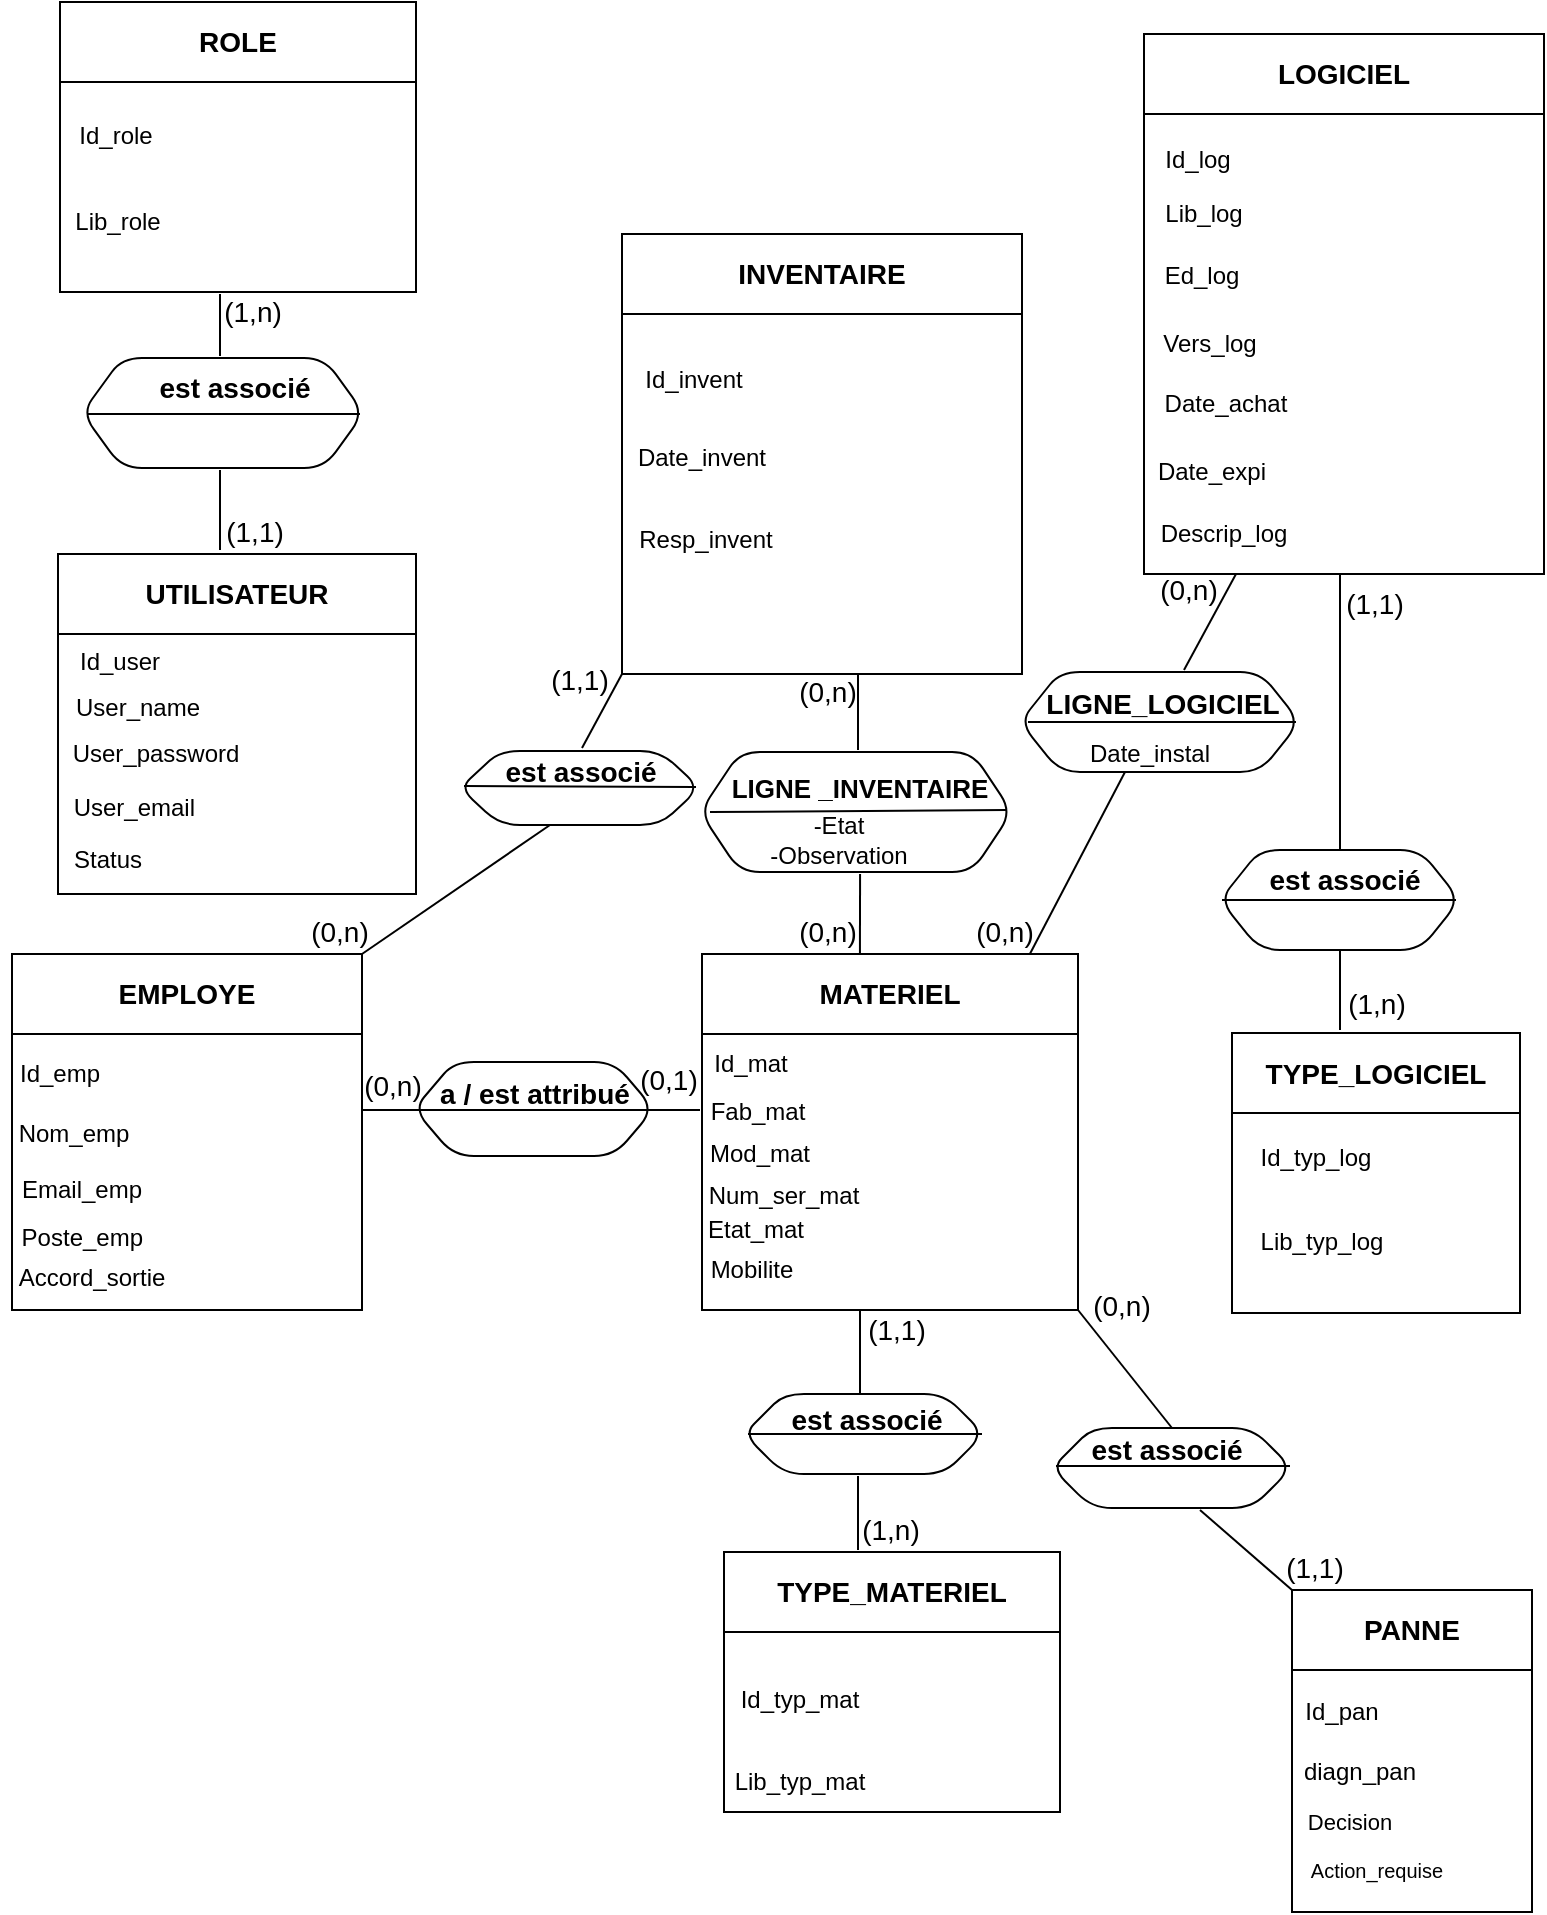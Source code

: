 <mxfile version="22.1.2" type="device">
  <diagram id="C5RBs43oDa-KdzZeNtuy" name="Page-1">
    <mxGraphModel dx="864" dy="516" grid="1" gridSize="10" guides="1" tooltips="1" connect="1" arrows="1" fold="1" page="1" pageScale="1" pageWidth="827" pageHeight="1169" math="0" shadow="0">
      <root>
        <mxCell id="WIyWlLk6GJQsqaUBKTNV-0" />
        <mxCell id="WIyWlLk6GJQsqaUBKTNV-1" parent="WIyWlLk6GJQsqaUBKTNV-0" />
        <mxCell id="1Ly1deCz8rfQYZ6Nsq82-0" value="&lt;font style=&quot;font-size: 14px;&quot;&gt;UTILISATEUR&lt;/font&gt;" style="swimlane;whiteSpace=wrap;html=1;startSize=40;" parent="WIyWlLk6GJQsqaUBKTNV-1" vertex="1">
          <mxGeometry x="39" y="402" width="179" height="170" as="geometry" />
        </mxCell>
        <mxCell id="1Ly1deCz8rfQYZ6Nsq82-1" value="&lt;font style=&quot;font-size: 12px;&quot;&gt;User_name&lt;/font&gt;" style="text;html=1;strokeColor=none;fillColor=none;align=center;verticalAlign=middle;whiteSpace=wrap;rounded=0;" parent="1Ly1deCz8rfQYZ6Nsq82-0" vertex="1">
          <mxGeometry x="5" y="62" width="70" height="30" as="geometry" />
        </mxCell>
        <mxCell id="1Ly1deCz8rfQYZ6Nsq82-3" value="&lt;font style=&quot;font-size: 12px;&quot;&gt;&amp;nbsp;&lt;font style=&quot;font-size: 12px;&quot;&gt;User_email&lt;/font&gt;&lt;/font&gt;" style="text;html=1;strokeColor=none;fillColor=none;align=center;verticalAlign=middle;whiteSpace=wrap;rounded=0;" parent="1Ly1deCz8rfQYZ6Nsq82-0" vertex="1">
          <mxGeometry x="3" y="116" width="67" height="22" as="geometry" />
        </mxCell>
        <mxCell id="1Ly1deCz8rfQYZ6Nsq82-2" value="&lt;font style=&quot;font-size: 12px;&quot;&gt;User_password&lt;/font&gt;" style="text;html=1;strokeColor=none;fillColor=none;align=center;verticalAlign=middle;whiteSpace=wrap;rounded=0;" parent="1Ly1deCz8rfQYZ6Nsq82-0" vertex="1">
          <mxGeometry x="2" y="86" width="94" height="28" as="geometry" />
        </mxCell>
        <mxCell id="1Ly1deCz8rfQYZ6Nsq82-12" value="&lt;font style=&quot;font-size: 12px;&quot;&gt;Id_user&lt;/font&gt;" style="text;html=1;strokeColor=none;fillColor=none;align=center;verticalAlign=middle;whiteSpace=wrap;rounded=0;" parent="1Ly1deCz8rfQYZ6Nsq82-0" vertex="1">
          <mxGeometry x="7" y="44" width="48" height="20" as="geometry" />
        </mxCell>
        <mxCell id="1Ly1deCz8rfQYZ6Nsq82-100" value="&lt;font style=&quot;font-size: 12px;&quot;&gt;Status&lt;/font&gt;" style="text;html=1;strokeColor=none;fillColor=none;align=center;verticalAlign=middle;whiteSpace=wrap;rounded=0;" parent="1Ly1deCz8rfQYZ6Nsq82-0" vertex="1">
          <mxGeometry x="-5" y="138" width="60" height="30" as="geometry" />
        </mxCell>
        <mxCell id="1Ly1deCz8rfQYZ6Nsq82-4" value="&lt;font style=&quot;font-size: 14px;&quot;&gt;EMPLOYE&lt;/font&gt;" style="swimlane;whiteSpace=wrap;html=1;startSize=40;" parent="WIyWlLk6GJQsqaUBKTNV-1" vertex="1">
          <mxGeometry x="16" y="602" width="175" height="178" as="geometry" />
        </mxCell>
        <mxCell id="1Ly1deCz8rfQYZ6Nsq82-5" value="&lt;font style=&quot;font-size: 12px;&quot;&gt;Id_emp&lt;/font&gt;" style="text;html=1;strokeColor=none;fillColor=none;align=center;verticalAlign=middle;whiteSpace=wrap;rounded=0;" parent="1Ly1deCz8rfQYZ6Nsq82-4" vertex="1">
          <mxGeometry x="-3" y="51" width="54" height="18" as="geometry" />
        </mxCell>
        <mxCell id="1Ly1deCz8rfQYZ6Nsq82-6" value="&lt;font style=&quot;font-size: 12px;&quot;&gt;&lt;font style=&quot;font-size: 12px;&quot;&gt;E&lt;/font&gt;&lt;font style=&quot;font-size: 12px;&quot;&gt;mail_emp&lt;/font&gt;&lt;/font&gt;" style="text;html=1;strokeColor=none;fillColor=none;align=center;verticalAlign=middle;whiteSpace=wrap;rounded=0;" parent="1Ly1deCz8rfQYZ6Nsq82-4" vertex="1">
          <mxGeometry x="1" y="109" width="68" height="18" as="geometry" />
        </mxCell>
        <mxCell id="1Ly1deCz8rfQYZ6Nsq82-7" value="&lt;font style=&quot;font-size: 12px;&quot;&gt;Nom_emp&lt;/font&gt;" style="text;html=1;strokeColor=none;fillColor=none;align=center;verticalAlign=middle;whiteSpace=wrap;rounded=0;" parent="1Ly1deCz8rfQYZ6Nsq82-4" vertex="1">
          <mxGeometry x="-6" y="80" width="74" height="19" as="geometry" />
        </mxCell>
        <mxCell id="1Ly1deCz8rfQYZ6Nsq82-13" value="&lt;font style=&quot;font-size: 12px;&quot;&gt;&amp;nbsp;Poste&lt;font style=&quot;font-size: 12px;&quot;&gt;_emp&lt;/font&gt;&lt;/font&gt;" style="text;html=1;strokeColor=none;fillColor=none;align=center;verticalAlign=middle;whiteSpace=wrap;rounded=0;" parent="1Ly1deCz8rfQYZ6Nsq82-4" vertex="1">
          <mxGeometry y="127" width="67" height="29" as="geometry" />
        </mxCell>
        <mxCell id="1Ly1deCz8rfQYZ6Nsq82-8" value="&lt;font style=&quot;font-size: 14px;&quot;&gt;ROLE&lt;/font&gt;" style="swimlane;whiteSpace=wrap;html=1;startSize=40;" parent="WIyWlLk6GJQsqaUBKTNV-1" vertex="1">
          <mxGeometry x="40" y="126" width="178" height="145" as="geometry" />
        </mxCell>
        <mxCell id="1Ly1deCz8rfQYZ6Nsq82-9" value="&lt;font style=&quot;font-size: 12px;&quot;&gt;Id_role&lt;/font&gt;" style="text;html=1;strokeColor=none;fillColor=none;align=center;verticalAlign=middle;whiteSpace=wrap;rounded=0;" parent="1Ly1deCz8rfQYZ6Nsq82-8" vertex="1">
          <mxGeometry x="6" y="58" width="44" height="18" as="geometry" />
        </mxCell>
        <mxCell id="1Ly1deCz8rfQYZ6Nsq82-11" value="&lt;font style=&quot;font-size: 12px;&quot;&gt;Lib_role&lt;/font&gt;" style="text;html=1;strokeColor=none;fillColor=none;align=center;verticalAlign=middle;whiteSpace=wrap;rounded=0;" parent="1Ly1deCz8rfQYZ6Nsq82-8" vertex="1">
          <mxGeometry x="2" y="95" width="54" height="29" as="geometry" />
        </mxCell>
        <mxCell id="1Ly1deCz8rfQYZ6Nsq82-14" value="&lt;font style=&quot;font-size: 14px;&quot;&gt;MATERIEL&lt;/font&gt;" style="swimlane;whiteSpace=wrap;html=1;startSize=40;" parent="WIyWlLk6GJQsqaUBKTNV-1" vertex="1">
          <mxGeometry x="361" y="602" width="188" height="178" as="geometry" />
        </mxCell>
        <mxCell id="1Ly1deCz8rfQYZ6Nsq82-15" value="&lt;font style=&quot;font-size: 12px;&quot;&gt;Id_mat&lt;/font&gt;" style="text;html=1;strokeColor=none;fillColor=none;align=center;verticalAlign=middle;whiteSpace=wrap;rounded=0;" parent="1Ly1deCz8rfQYZ6Nsq82-14" vertex="1">
          <mxGeometry x="3" y="46" width="43" height="18" as="geometry" />
        </mxCell>
        <mxCell id="1Ly1deCz8rfQYZ6Nsq82-16" value="Mod_mat" style="text;html=1;strokeColor=none;fillColor=none;align=center;verticalAlign=middle;whiteSpace=wrap;rounded=0;" parent="1Ly1deCz8rfQYZ6Nsq82-14" vertex="1">
          <mxGeometry x="-5" y="85" width="68" height="30" as="geometry" />
        </mxCell>
        <mxCell id="1Ly1deCz8rfQYZ6Nsq82-17" value="&lt;font style=&quot;font-size: 12px;&quot;&gt;Fab_mat&lt;/font&gt;" style="text;html=1;strokeColor=none;fillColor=none;align=center;verticalAlign=middle;whiteSpace=wrap;rounded=0;" parent="1Ly1deCz8rfQYZ6Nsq82-14" vertex="1">
          <mxGeometry x="0.5" y="69" width="54" height="19" as="geometry" />
        </mxCell>
        <mxCell id="1Ly1deCz8rfQYZ6Nsq82-18" value="Num_ser_mat" style="text;html=1;strokeColor=none;fillColor=none;align=center;verticalAlign=middle;whiteSpace=wrap;rounded=0;" parent="1Ly1deCz8rfQYZ6Nsq82-14" vertex="1">
          <mxGeometry x="1" y="106" width="80" height="30" as="geometry" />
        </mxCell>
        <mxCell id="1Ly1deCz8rfQYZ6Nsq82-19" value="Etat_mat" style="text;html=1;strokeColor=none;fillColor=none;align=center;verticalAlign=middle;whiteSpace=wrap;rounded=0;" parent="1Ly1deCz8rfQYZ6Nsq82-14" vertex="1">
          <mxGeometry x="-6" y="126" width="66" height="23" as="geometry" />
        </mxCell>
        <mxCell id="1Ly1deCz8rfQYZ6Nsq82-20" value="&lt;font style=&quot;font-size: 14px;&quot;&gt;LOGICIEL&lt;/font&gt;" style="swimlane;whiteSpace=wrap;html=1;startSize=40;" parent="WIyWlLk6GJQsqaUBKTNV-1" vertex="1">
          <mxGeometry x="582" y="142" width="200" height="270" as="geometry" />
        </mxCell>
        <mxCell id="1Ly1deCz8rfQYZ6Nsq82-21" value="&lt;font style=&quot;font-size: 12px;&quot;&gt;Id_log&lt;/font&gt;" style="text;html=1;strokeColor=none;fillColor=none;align=center;verticalAlign=middle;whiteSpace=wrap;rounded=0;" parent="1Ly1deCz8rfQYZ6Nsq82-20" vertex="1">
          <mxGeometry y="49" width="54" height="28" as="geometry" />
        </mxCell>
        <mxCell id="1Ly1deCz8rfQYZ6Nsq82-22" value="Ed_log" style="text;html=1;strokeColor=none;fillColor=none;align=center;verticalAlign=middle;whiteSpace=wrap;rounded=0;" parent="1Ly1deCz8rfQYZ6Nsq82-20" vertex="1">
          <mxGeometry y="112" width="58" height="18" as="geometry" />
        </mxCell>
        <mxCell id="1Ly1deCz8rfQYZ6Nsq82-23" value="&lt;font style=&quot;font-size: 12px;&quot;&gt;Lib_log&lt;/font&gt;" style="text;html=1;strokeColor=none;fillColor=none;align=center;verticalAlign=middle;whiteSpace=wrap;rounded=0;" parent="1Ly1deCz8rfQYZ6Nsq82-20" vertex="1">
          <mxGeometry x="3" y="75" width="54" height="29" as="geometry" />
        </mxCell>
        <mxCell id="1Ly1deCz8rfQYZ6Nsq82-24" value="Vers_log" style="text;html=1;strokeColor=none;fillColor=none;align=center;verticalAlign=middle;whiteSpace=wrap;rounded=0;" parent="1Ly1deCz8rfQYZ6Nsq82-20" vertex="1">
          <mxGeometry x="6" y="145" width="54" height="20" as="geometry" />
        </mxCell>
        <mxCell id="1Ly1deCz8rfQYZ6Nsq82-25" value="Date_achat" style="text;html=1;strokeColor=none;fillColor=none;align=center;verticalAlign=middle;whiteSpace=wrap;rounded=0;" parent="1Ly1deCz8rfQYZ6Nsq82-20" vertex="1">
          <mxGeometry x="9" y="175" width="64" height="20" as="geometry" />
        </mxCell>
        <mxCell id="1Ly1deCz8rfQYZ6Nsq82-26" value="Date_expi" style="text;html=1;strokeColor=none;fillColor=none;align=center;verticalAlign=middle;whiteSpace=wrap;rounded=0;" parent="1Ly1deCz8rfQYZ6Nsq82-20" vertex="1">
          <mxGeometry x="-3" y="204" width="74" height="30" as="geometry" />
        </mxCell>
        <mxCell id="1Ly1deCz8rfQYZ6Nsq82-27" value="Descrip_log" style="text;html=1;strokeColor=none;fillColor=none;align=center;verticalAlign=middle;whiteSpace=wrap;rounded=0;" parent="1Ly1deCz8rfQYZ6Nsq82-20" vertex="1">
          <mxGeometry x="3" y="236" width="74" height="27" as="geometry" />
        </mxCell>
        <mxCell id="VBOhg1a-V0L4xME4_ItK-8" value="" style="endArrow=none;html=1;rounded=0;" edge="1" parent="1Ly1deCz8rfQYZ6Nsq82-20">
          <mxGeometry width="50" height="50" relative="1" as="geometry">
            <mxPoint x="20" y="318" as="sourcePoint" />
            <mxPoint x="46" y="270" as="targetPoint" />
          </mxGeometry>
        </mxCell>
        <mxCell id="1Ly1deCz8rfQYZ6Nsq82-28" value="&lt;font style=&quot;font-size: 14px;&quot;&gt;TYPE_MATERIEL&lt;/font&gt;" style="swimlane;whiteSpace=wrap;html=1;startSize=40;" parent="WIyWlLk6GJQsqaUBKTNV-1" vertex="1">
          <mxGeometry x="372" y="901" width="168" height="130" as="geometry" />
        </mxCell>
        <mxCell id="1Ly1deCz8rfQYZ6Nsq82-29" value="&lt;font style=&quot;font-size: 12px;&quot;&gt;Id_typ_mat&lt;/font&gt;" style="text;html=1;strokeColor=none;fillColor=none;align=center;verticalAlign=middle;whiteSpace=wrap;rounded=0;" parent="1Ly1deCz8rfQYZ6Nsq82-28" vertex="1">
          <mxGeometry x="6" y="60" width="64" height="28" as="geometry" />
        </mxCell>
        <mxCell id="1Ly1deCz8rfQYZ6Nsq82-30" value="&lt;font style=&quot;font-size: 12px;&quot;&gt;Lib_typ_mat&lt;/font&gt;" style="text;html=1;strokeColor=none;fillColor=none;align=center;verticalAlign=middle;whiteSpace=wrap;rounded=0;" parent="1Ly1deCz8rfQYZ6Nsq82-28" vertex="1">
          <mxGeometry x="6" y="100" width="64" height="29" as="geometry" />
        </mxCell>
        <mxCell id="1Ly1deCz8rfQYZ6Nsq82-31" value="&lt;font style=&quot;font-size: 14px;&quot;&gt;TYPE_LOGICIEL&lt;/font&gt;" style="swimlane;whiteSpace=wrap;html=1;startSize=40;" parent="WIyWlLk6GJQsqaUBKTNV-1" vertex="1">
          <mxGeometry x="626" y="641.5" width="144" height="140" as="geometry" />
        </mxCell>
        <mxCell id="1Ly1deCz8rfQYZ6Nsq82-32" value="&lt;font style=&quot;font-size: 12px;&quot;&gt;Id_typ_log&lt;/font&gt;" style="text;html=1;strokeColor=none;fillColor=none;align=center;verticalAlign=middle;whiteSpace=wrap;rounded=0;" parent="1Ly1deCz8rfQYZ6Nsq82-31" vertex="1">
          <mxGeometry x="2" y="47" width="80" height="30" as="geometry" />
        </mxCell>
        <mxCell id="1Ly1deCz8rfQYZ6Nsq82-33" value="&lt;font style=&quot;font-size: 12px;&quot;&gt;Lib_typ_log&lt;/font&gt;" style="text;html=1;strokeColor=none;fillColor=none;align=center;verticalAlign=middle;whiteSpace=wrap;rounded=0;" parent="1Ly1deCz8rfQYZ6Nsq82-31" vertex="1">
          <mxGeometry x="8" y="87" width="74" height="34" as="geometry" />
        </mxCell>
        <mxCell id="1Ly1deCz8rfQYZ6Nsq82-34" value="&lt;font style=&quot;font-size: 14px;&quot;&gt;INVENTAIRE&lt;/font&gt;" style="swimlane;whiteSpace=wrap;html=1;startSize=40;" parent="WIyWlLk6GJQsqaUBKTNV-1" vertex="1">
          <mxGeometry x="321" y="242" width="200" height="220" as="geometry" />
        </mxCell>
        <mxCell id="1Ly1deCz8rfQYZ6Nsq82-35" value="&lt;font style=&quot;font-size: 12px;&quot;&gt;Id_invent&lt;/font&gt;" style="text;html=1;strokeColor=none;fillColor=none;align=center;verticalAlign=middle;whiteSpace=wrap;rounded=0;" parent="1Ly1deCz8rfQYZ6Nsq82-34" vertex="1">
          <mxGeometry x="-4" y="58" width="80" height="30" as="geometry" />
        </mxCell>
        <mxCell id="1Ly1deCz8rfQYZ6Nsq82-36" value="&lt;font style=&quot;font-size: 12px;&quot;&gt;Resp_invent&lt;/font&gt;" style="text;html=1;strokeColor=none;fillColor=none;align=center;verticalAlign=middle;whiteSpace=wrap;rounded=0;" parent="1Ly1deCz8rfQYZ6Nsq82-34" vertex="1">
          <mxGeometry x="2" y="138" width="80" height="30" as="geometry" />
        </mxCell>
        <mxCell id="1Ly1deCz8rfQYZ6Nsq82-37" value="&lt;font style=&quot;font-size: 12px;&quot;&gt;Date_invent&lt;/font&gt;" style="text;html=1;strokeColor=none;fillColor=none;align=center;verticalAlign=middle;whiteSpace=wrap;rounded=0;" parent="1Ly1deCz8rfQYZ6Nsq82-34" vertex="1">
          <mxGeometry x="-10" y="95" width="100" height="34" as="geometry" />
        </mxCell>
        <mxCell id="1Ly1deCz8rfQYZ6Nsq82-38" value="&lt;font style=&quot;font-size: 14px;&quot;&gt;PANNE&lt;/font&gt;" style="swimlane;whiteSpace=wrap;html=1;startSize=40;" parent="WIyWlLk6GJQsqaUBKTNV-1" vertex="1">
          <mxGeometry x="656" y="920" width="120" height="161" as="geometry" />
        </mxCell>
        <mxCell id="1Ly1deCz8rfQYZ6Nsq82-39" value="&lt;font style=&quot;font-size: 12px;&quot;&gt;Id_pan&lt;/font&gt;" style="text;html=1;strokeColor=none;fillColor=none;align=center;verticalAlign=middle;whiteSpace=wrap;rounded=0;" parent="1Ly1deCz8rfQYZ6Nsq82-38" vertex="1">
          <mxGeometry x="-2" y="52" width="54" height="18" as="geometry" />
        </mxCell>
        <mxCell id="1Ly1deCz8rfQYZ6Nsq82-40" value="&lt;font style=&quot;font-size: 12px;&quot;&gt;diagn_pan&lt;/font&gt;" style="text;html=1;strokeColor=none;fillColor=none;align=center;verticalAlign=middle;whiteSpace=wrap;rounded=0;" parent="1Ly1deCz8rfQYZ6Nsq82-38" vertex="1">
          <mxGeometry x="2" y="76" width="64" height="29" as="geometry" />
        </mxCell>
        <mxCell id="1Ly1deCz8rfQYZ6Nsq82-98" value="&lt;font style=&quot;font-size: 11px;&quot;&gt;Decision&lt;/font&gt;" style="text;html=1;strokeColor=none;fillColor=none;align=center;verticalAlign=middle;whiteSpace=wrap;rounded=0;" parent="1Ly1deCz8rfQYZ6Nsq82-38" vertex="1">
          <mxGeometry x="6" y="111" width="46" height="10" as="geometry" />
        </mxCell>
        <mxCell id="1Ly1deCz8rfQYZ6Nsq82-99" value="&lt;font style=&quot;font-size: 10px;&quot;&gt;Action_requise&lt;/font&gt;" style="text;html=1;strokeColor=none;fillColor=none;align=center;verticalAlign=middle;whiteSpace=wrap;rounded=0;" parent="1Ly1deCz8rfQYZ6Nsq82-38" vertex="1">
          <mxGeometry x="6" y="131" width="73" height="18" as="geometry" />
        </mxCell>
        <mxCell id="1Ly1deCz8rfQYZ6Nsq82-42" value="" style="endArrow=none;html=1;rounded=0;" parent="WIyWlLk6GJQsqaUBKTNV-1" edge="1">
          <mxGeometry width="50" height="50" relative="1" as="geometry">
            <mxPoint x="120" y="303" as="sourcePoint" />
            <mxPoint x="120" y="272" as="targetPoint" />
          </mxGeometry>
        </mxCell>
        <mxCell id="1Ly1deCz8rfQYZ6Nsq82-43" value="" style="endArrow=none;html=1;rounded=0;" parent="WIyWlLk6GJQsqaUBKTNV-1" edge="1">
          <mxGeometry width="50" height="50" relative="1" as="geometry">
            <mxPoint x="120" y="400" as="sourcePoint" />
            <mxPoint x="120" y="360" as="targetPoint" />
          </mxGeometry>
        </mxCell>
        <mxCell id="1Ly1deCz8rfQYZ6Nsq82-45" value="" style="endArrow=none;html=1;rounded=0;exitX=0.5;exitY=0;exitDx=0;exitDy=0;entryX=0.5;entryY=1;entryDx=0;entryDy=0;" parent="WIyWlLk6GJQsqaUBKTNV-1" source="VBOhg1a-V0L4xME4_ItK-26" edge="1">
          <mxGeometry width="50" height="50" relative="1" as="geometry">
            <mxPoint x="680" y="482" as="sourcePoint" />
            <mxPoint x="680" y="412" as="targetPoint" />
          </mxGeometry>
        </mxCell>
        <mxCell id="1Ly1deCz8rfQYZ6Nsq82-49" value="" style="endArrow=none;html=1;rounded=0;exitX=0.5;exitY=0;exitDx=0;exitDy=0;" parent="WIyWlLk6GJQsqaUBKTNV-1" edge="1">
          <mxGeometry width="50" height="50" relative="1" as="geometry">
            <mxPoint x="440" y="823" as="sourcePoint" />
            <mxPoint x="440" y="780" as="targetPoint" />
          </mxGeometry>
        </mxCell>
        <mxCell id="1Ly1deCz8rfQYZ6Nsq82-50" value="" style="endArrow=none;html=1;rounded=0;" parent="WIyWlLk6GJQsqaUBKTNV-1" edge="1">
          <mxGeometry width="50" height="50" relative="1" as="geometry">
            <mxPoint x="439" y="900" as="sourcePoint" />
            <mxPoint x="439" y="863" as="targetPoint" />
          </mxGeometry>
        </mxCell>
        <mxCell id="1Ly1deCz8rfQYZ6Nsq82-60" value="" style="shape=hexagon;perimeter=hexagonPerimeter2;whiteSpace=wrap;html=1;fixedSize=1;rounded=1;" parent="WIyWlLk6GJQsqaUBKTNV-1" vertex="1">
          <mxGeometry x="360" y="501" width="156" height="60" as="geometry" />
        </mxCell>
        <mxCell id="1Ly1deCz8rfQYZ6Nsq82-61" value="" style="endArrow=none;html=1;rounded=0;exitX=0;exitY=0.5;exitDx=0;exitDy=0;entryX=0.898;entryY=0;entryDx=0;entryDy=0;entryPerimeter=0;" parent="WIyWlLk6GJQsqaUBKTNV-1" edge="1">
          <mxGeometry width="50" height="50" relative="1" as="geometry">
            <mxPoint x="365" y="531" as="sourcePoint" />
            <mxPoint x="513.024" y="530" as="targetPoint" />
          </mxGeometry>
        </mxCell>
        <mxCell id="1Ly1deCz8rfQYZ6Nsq82-62" value="&lt;b&gt;&lt;font style=&quot;font-size: 13px;&quot;&gt;LIGNE _INVENTAIRE&lt;/font&gt;&lt;/b&gt;" style="text;html=1;strokeColor=none;fillColor=none;align=center;verticalAlign=middle;whiteSpace=wrap;rounded=0;" parent="WIyWlLk6GJQsqaUBKTNV-1" vertex="1">
          <mxGeometry x="372" y="511" width="136" height="15" as="geometry" />
        </mxCell>
        <mxCell id="1Ly1deCz8rfQYZ6Nsq82-63" value="-Etat&lt;br style=&quot;border-color: var(--border-color);&quot;&gt;-Observation" style="text;html=1;strokeColor=none;fillColor=none;align=center;verticalAlign=middle;whiteSpace=wrap;rounded=0;" parent="WIyWlLk6GJQsqaUBKTNV-1" vertex="1">
          <mxGeometry x="389" y="530" width="81" height="30" as="geometry" />
        </mxCell>
        <mxCell id="1Ly1deCz8rfQYZ6Nsq82-68" value="" style="endArrow=none;html=1;rounded=0;" parent="WIyWlLk6GJQsqaUBKTNV-1" edge="1">
          <mxGeometry width="50" height="50" relative="1" as="geometry">
            <mxPoint x="299" y="680" as="sourcePoint" />
            <mxPoint x="360" y="680" as="targetPoint" />
          </mxGeometry>
        </mxCell>
        <mxCell id="1Ly1deCz8rfQYZ6Nsq82-69" value="" style="endArrow=none;html=1;rounded=0;" parent="WIyWlLk6GJQsqaUBKTNV-1" edge="1">
          <mxGeometry width="50" height="50" relative="1" as="geometry">
            <mxPoint x="241" y="680" as="sourcePoint" />
            <mxPoint x="191" y="680" as="targetPoint" />
          </mxGeometry>
        </mxCell>
        <mxCell id="1Ly1deCz8rfQYZ6Nsq82-70" value="" style="endArrow=none;html=1;rounded=0;exitX=1;exitY=1;exitDx=0;exitDy=0;entryX=0.5;entryY=0;entryDx=0;entryDy=0;" parent="WIyWlLk6GJQsqaUBKTNV-1" source="1Ly1deCz8rfQYZ6Nsq82-14" target="VBOhg1a-V0L4xME4_ItK-27" edge="1">
          <mxGeometry width="50" height="50" relative="1" as="geometry">
            <mxPoint x="627" y="792" as="sourcePoint" />
            <mxPoint x="570" y="840" as="targetPoint" />
          </mxGeometry>
        </mxCell>
        <mxCell id="1Ly1deCz8rfQYZ6Nsq82-71" value="" style="endArrow=none;html=1;rounded=0;" parent="WIyWlLk6GJQsqaUBKTNV-1" edge="1">
          <mxGeometry width="50" height="50" relative="1" as="geometry">
            <mxPoint x="656" y="920" as="sourcePoint" />
            <mxPoint x="610" y="880" as="targetPoint" />
          </mxGeometry>
        </mxCell>
        <mxCell id="1Ly1deCz8rfQYZ6Nsq82-72" value="" style="endArrow=none;html=1;rounded=0;" parent="WIyWlLk6GJQsqaUBKTNV-1" edge="1">
          <mxGeometry width="50" height="50" relative="1" as="geometry">
            <mxPoint x="439" y="500" as="sourcePoint" />
            <mxPoint x="439" y="462" as="targetPoint" />
          </mxGeometry>
        </mxCell>
        <mxCell id="1Ly1deCz8rfQYZ6Nsq82-75" value="&lt;font style=&quot;font-size: 14px;&quot;&gt;(1,1)&lt;/font&gt;" style="text;html=1;strokeColor=none;fillColor=none;align=center;verticalAlign=middle;whiteSpace=wrap;rounded=0;" parent="WIyWlLk6GJQsqaUBKTNV-1" vertex="1">
          <mxGeometry x="129" y="380" width="17" height="22" as="geometry" />
        </mxCell>
        <mxCell id="1Ly1deCz8rfQYZ6Nsq82-76" value="&lt;font style=&quot;font-size: 14px;&quot;&gt;(1,n)&lt;/font&gt;" style="text;html=1;strokeColor=none;fillColor=none;align=center;verticalAlign=middle;whiteSpace=wrap;rounded=0;" parent="WIyWlLk6GJQsqaUBKTNV-1" vertex="1">
          <mxGeometry x="128" y="270" width="17" height="22" as="geometry" />
        </mxCell>
        <mxCell id="1Ly1deCz8rfQYZ6Nsq82-82" value="&lt;font style=&quot;font-size: 14px;&quot;&gt;(1,1)&lt;/font&gt;" style="text;html=1;strokeColor=none;fillColor=none;align=center;verticalAlign=middle;whiteSpace=wrap;rounded=0;" parent="WIyWlLk6GJQsqaUBKTNV-1" vertex="1">
          <mxGeometry x="675" y="416" width="45" height="21" as="geometry" />
        </mxCell>
        <mxCell id="1Ly1deCz8rfQYZ6Nsq82-83" value="&lt;font style=&quot;font-size: 14px;&quot;&gt;(1,n)&lt;/font&gt;" style="text;html=1;strokeColor=none;fillColor=none;align=center;verticalAlign=middle;whiteSpace=wrap;rounded=0;" parent="WIyWlLk6GJQsqaUBKTNV-1" vertex="1">
          <mxGeometry x="676" y="616" width="45" height="21" as="geometry" />
        </mxCell>
        <mxCell id="1Ly1deCz8rfQYZ6Nsq82-84" value="&lt;font style=&quot;font-size: 14px;&quot;&gt;(1,1)&lt;/font&gt;" style="text;html=1;strokeColor=none;fillColor=none;align=center;verticalAlign=middle;whiteSpace=wrap;rounded=0;" parent="WIyWlLk6GJQsqaUBKTNV-1" vertex="1">
          <mxGeometry x="436" y="779" width="45" height="21" as="geometry" />
        </mxCell>
        <mxCell id="1Ly1deCz8rfQYZ6Nsq82-85" value="&lt;font style=&quot;font-size: 14px;&quot;&gt;(1,n)&lt;/font&gt;" style="text;html=1;strokeColor=none;fillColor=none;align=center;verticalAlign=middle;whiteSpace=wrap;rounded=0;" parent="WIyWlLk6GJQsqaUBKTNV-1" vertex="1">
          <mxGeometry x="433" y="879" width="45" height="21" as="geometry" />
        </mxCell>
        <mxCell id="1Ly1deCz8rfQYZ6Nsq82-86" value="&lt;font style=&quot;font-size: 14px;&quot;&gt;(0,n)&lt;/font&gt;" style="text;html=1;strokeColor=none;fillColor=none;align=center;verticalAlign=middle;whiteSpace=wrap;rounded=0;" parent="WIyWlLk6GJQsqaUBKTNV-1" vertex="1">
          <mxGeometry x="406" y="580" width="36" height="22" as="geometry" />
        </mxCell>
        <mxCell id="1Ly1deCz8rfQYZ6Nsq82-87" value="&lt;font style=&quot;font-size: 14px;&quot;&gt;(0,n)&lt;/font&gt;" style="text;html=1;strokeColor=none;fillColor=none;align=center;verticalAlign=middle;whiteSpace=wrap;rounded=0;" parent="WIyWlLk6GJQsqaUBKTNV-1" vertex="1">
          <mxGeometry x="402.5" y="460" width="41.5" height="22" as="geometry" />
        </mxCell>
        <mxCell id="1Ly1deCz8rfQYZ6Nsq82-90" value="&lt;font style=&quot;font-size: 14px;&quot;&gt;(1,1)&lt;/font&gt;" style="text;html=1;strokeColor=none;fillColor=none;align=center;verticalAlign=middle;whiteSpace=wrap;rounded=0;" parent="WIyWlLk6GJQsqaUBKTNV-1" vertex="1">
          <mxGeometry x="645" y="898" width="45" height="21" as="geometry" />
        </mxCell>
        <mxCell id="1Ly1deCz8rfQYZ6Nsq82-91" value="&lt;font style=&quot;font-size: 14px;&quot;&gt;(0,n)&lt;/font&gt;" style="text;html=1;strokeColor=none;fillColor=none;align=center;verticalAlign=middle;whiteSpace=wrap;rounded=0;" parent="WIyWlLk6GJQsqaUBKTNV-1" vertex="1">
          <mxGeometry x="541" y="763" width="60" height="30" as="geometry" />
        </mxCell>
        <mxCell id="1Ly1deCz8rfQYZ6Nsq82-93" value="&lt;font style=&quot;font-size: 14px;&quot;&gt;(0,1)&lt;/font&gt;" style="text;html=1;strokeColor=none;fillColor=none;align=center;verticalAlign=middle;whiteSpace=wrap;rounded=0;" parent="WIyWlLk6GJQsqaUBKTNV-1" vertex="1">
          <mxGeometry x="322" y="654" width="45" height="21" as="geometry" />
        </mxCell>
        <mxCell id="1Ly1deCz8rfQYZ6Nsq82-94" value="&lt;font style=&quot;font-size: 14px;&quot;&gt;(0,n)&lt;/font&gt;" style="text;html=1;strokeColor=none;fillColor=none;align=center;verticalAlign=middle;whiteSpace=wrap;rounded=0;" parent="WIyWlLk6GJQsqaUBKTNV-1" vertex="1">
          <mxGeometry x="184" y="657" width="45" height="21" as="geometry" />
        </mxCell>
        <mxCell id="1Ly1deCz8rfQYZ6Nsq82-95" value="Accord_sortie" style="text;html=1;strokeColor=none;fillColor=none;align=center;verticalAlign=middle;whiteSpace=wrap;rounded=0;" parent="WIyWlLk6GJQsqaUBKTNV-1" vertex="1">
          <mxGeometry x="18" y="752" width="76" height="24" as="geometry" />
        </mxCell>
        <mxCell id="1Ly1deCz8rfQYZ6Nsq82-96" value="Mobilite" style="text;html=1;strokeColor=none;fillColor=none;align=center;verticalAlign=middle;whiteSpace=wrap;rounded=0;" parent="WIyWlLk6GJQsqaUBKTNV-1" vertex="1">
          <mxGeometry x="361" y="747" width="50" height="25" as="geometry" />
        </mxCell>
        <mxCell id="VBOhg1a-V0L4xME4_ItK-3" value="" style="endArrow=none;html=1;rounded=0;entryX=0.08;entryY=1.067;entryDx=0;entryDy=0;entryPerimeter=0;exitX=0.42;exitY=0;exitDx=0;exitDy=0;exitPerimeter=0;" edge="1" parent="WIyWlLk6GJQsqaUBKTNV-1" source="1Ly1deCz8rfQYZ6Nsq82-14">
          <mxGeometry width="50" height="50" relative="1" as="geometry">
            <mxPoint x="441" y="601" as="sourcePoint" />
            <mxPoint x="440.04" y="562.01" as="targetPoint" />
          </mxGeometry>
        </mxCell>
        <mxCell id="VBOhg1a-V0L4xME4_ItK-4" value="" style="endArrow=none;html=1;rounded=0;" edge="1" parent="WIyWlLk6GJQsqaUBKTNV-1">
          <mxGeometry width="50" height="50" relative="1" as="geometry">
            <mxPoint x="680" y="640" as="sourcePoint" />
            <mxPoint x="680" y="600" as="targetPoint" />
          </mxGeometry>
        </mxCell>
        <mxCell id="VBOhg1a-V0L4xME4_ItK-9" value="" style="endArrow=none;html=1;rounded=0;exitX=0.872;exitY=0;exitDx=0;exitDy=0;exitPerimeter=0;entryX=0.375;entryY=1;entryDx=0;entryDy=0;" edge="1" parent="WIyWlLk6GJQsqaUBKTNV-1" source="1Ly1deCz8rfQYZ6Nsq82-14" target="VBOhg1a-V0L4xME4_ItK-25">
          <mxGeometry width="50" height="50" relative="1" as="geometry">
            <mxPoint x="512" y="596" as="sourcePoint" />
            <mxPoint x="562" y="546" as="targetPoint" />
          </mxGeometry>
        </mxCell>
        <mxCell id="VBOhg1a-V0L4xME4_ItK-10" value="&lt;font style=&quot;font-size: 14px;&quot;&gt;(0,n)&lt;/font&gt;" style="text;html=1;strokeColor=none;fillColor=none;align=center;verticalAlign=middle;whiteSpace=wrap;rounded=0;" vertex="1" parent="WIyWlLk6GJQsqaUBKTNV-1">
          <mxGeometry x="490" y="580" width="45" height="21" as="geometry" />
        </mxCell>
        <mxCell id="VBOhg1a-V0L4xME4_ItK-11" value="&lt;font style=&quot;font-size: 14px;&quot;&gt;(0,n)&lt;/font&gt;" style="text;html=1;strokeColor=none;fillColor=none;align=center;verticalAlign=middle;whiteSpace=wrap;rounded=0;" vertex="1" parent="WIyWlLk6GJQsqaUBKTNV-1">
          <mxGeometry x="582" y="409" width="45" height="21" as="geometry" />
        </mxCell>
        <mxCell id="VBOhg1a-V0L4xME4_ItK-15" value="" style="shape=hexagon;perimeter=hexagonPerimeter2;whiteSpace=wrap;html=1;fixedSize=1;rounded=1;" vertex="1" parent="WIyWlLk6GJQsqaUBKTNV-1">
          <mxGeometry x="51" y="304" width="141" height="55" as="geometry" />
        </mxCell>
        <mxCell id="VBOhg1a-V0L4xME4_ItK-17" value="" style="endArrow=none;html=1;rounded=0;" edge="1" parent="WIyWlLk6GJQsqaUBKTNV-1">
          <mxGeometry width="50" height="50" relative="1" as="geometry">
            <mxPoint x="54" y="332" as="sourcePoint" />
            <mxPoint x="190" y="332" as="targetPoint" />
          </mxGeometry>
        </mxCell>
        <mxCell id="VBOhg1a-V0L4xME4_ItK-18" value="&lt;font style=&quot;font-size: 14px;&quot;&gt;&lt;b&gt;est associé&lt;/b&gt;&lt;/font&gt;" style="text;html=1;strokeColor=none;fillColor=none;align=center;verticalAlign=middle;whiteSpace=wrap;rounded=0;" vertex="1" parent="WIyWlLk6GJQsqaUBKTNV-1">
          <mxGeometry x="73.5" y="304" width="106.5" height="30" as="geometry" />
        </mxCell>
        <mxCell id="VBOhg1a-V0L4xME4_ItK-19" value="" style="shape=hexagon;perimeter=hexagonPerimeter2;whiteSpace=wrap;html=1;fixedSize=1;rounded=1;" vertex="1" parent="WIyWlLk6GJQsqaUBKTNV-1">
          <mxGeometry x="217" y="656" width="120" height="47" as="geometry" />
        </mxCell>
        <mxCell id="VBOhg1a-V0L4xME4_ItK-20" value="" style="endArrow=none;html=1;rounded=0;" edge="1" parent="WIyWlLk6GJQsqaUBKTNV-1">
          <mxGeometry width="50" height="50" relative="1" as="geometry">
            <mxPoint x="220" y="680" as="sourcePoint" />
            <mxPoint x="340" y="680" as="targetPoint" />
          </mxGeometry>
        </mxCell>
        <mxCell id="VBOhg1a-V0L4xME4_ItK-21" value="&lt;b&gt;&lt;font style=&quot;font-size: 14px;&quot;&gt;a / est attribué&lt;/font&gt;&lt;/b&gt;" style="text;html=1;strokeColor=none;fillColor=none;align=center;verticalAlign=middle;whiteSpace=wrap;rounded=0;" vertex="1" parent="WIyWlLk6GJQsqaUBKTNV-1">
          <mxGeometry x="227.5" y="657" width="99" height="30" as="geometry" />
        </mxCell>
        <mxCell id="VBOhg1a-V0L4xME4_ItK-22" value="" style="shape=hexagon;perimeter=hexagonPerimeter2;whiteSpace=wrap;html=1;fixedSize=1;rounded=1;" vertex="1" parent="WIyWlLk6GJQsqaUBKTNV-1">
          <mxGeometry x="382" y="822" width="120" height="40" as="geometry" />
        </mxCell>
        <mxCell id="VBOhg1a-V0L4xME4_ItK-23" value="" style="endArrow=none;html=1;rounded=0;entryX=1;entryY=0.5;entryDx=0;entryDy=0;" edge="1" parent="WIyWlLk6GJQsqaUBKTNV-1">
          <mxGeometry width="50" height="50" relative="1" as="geometry">
            <mxPoint x="384" y="842" as="sourcePoint" />
            <mxPoint x="501" y="842" as="targetPoint" />
          </mxGeometry>
        </mxCell>
        <mxCell id="VBOhg1a-V0L4xME4_ItK-24" value="&lt;font style=&quot;font-size: 14px;&quot;&gt;&lt;b&gt;est associé&lt;/b&gt;&lt;/font&gt;" style="text;html=1;strokeColor=none;fillColor=none;align=center;verticalAlign=middle;whiteSpace=wrap;rounded=0;" vertex="1" parent="WIyWlLk6GJQsqaUBKTNV-1">
          <mxGeometry x="401.5" y="820" width="83" height="30" as="geometry" />
        </mxCell>
        <mxCell id="VBOhg1a-V0L4xME4_ItK-25" value="" style="shape=hexagon;perimeter=hexagonPerimeter2;whiteSpace=wrap;html=1;fixedSize=1;rounded=1;" vertex="1" parent="WIyWlLk6GJQsqaUBKTNV-1">
          <mxGeometry x="520" y="461" width="140" height="50" as="geometry" />
        </mxCell>
        <mxCell id="VBOhg1a-V0L4xME4_ItK-26" value="" style="shape=hexagon;perimeter=hexagonPerimeter2;whiteSpace=wrap;html=1;fixedSize=1;rounded=1;" vertex="1" parent="WIyWlLk6GJQsqaUBKTNV-1">
          <mxGeometry x="620" y="550" width="120" height="50" as="geometry" />
        </mxCell>
        <mxCell id="VBOhg1a-V0L4xME4_ItK-27" value="" style="shape=hexagon;perimeter=hexagonPerimeter2;whiteSpace=wrap;html=1;fixedSize=1;rounded=1;" vertex="1" parent="WIyWlLk6GJQsqaUBKTNV-1">
          <mxGeometry x="536" y="839" width="120" height="40" as="geometry" />
        </mxCell>
        <mxCell id="VBOhg1a-V0L4xME4_ItK-28" value="" style="endArrow=none;html=1;rounded=0;entryX=1;entryY=0.5;entryDx=0;entryDy=0;" edge="1" parent="WIyWlLk6GJQsqaUBKTNV-1">
          <mxGeometry width="50" height="50" relative="1" as="geometry">
            <mxPoint x="538" y="858" as="sourcePoint" />
            <mxPoint x="655" y="858" as="targetPoint" />
          </mxGeometry>
        </mxCell>
        <mxCell id="VBOhg1a-V0L4xME4_ItK-29" value="&lt;font style=&quot;font-size: 14px;&quot;&gt;&lt;b&gt;est associé&lt;/b&gt;&lt;/font&gt;" style="text;html=1;strokeColor=none;fillColor=none;align=center;verticalAlign=middle;whiteSpace=wrap;rounded=0;" vertex="1" parent="WIyWlLk6GJQsqaUBKTNV-1">
          <mxGeometry x="551.5" y="835" width="83" height="30" as="geometry" />
        </mxCell>
        <mxCell id="VBOhg1a-V0L4xME4_ItK-30" value="" style="endArrow=none;html=1;rounded=0;entryX=1;entryY=0.5;entryDx=0;entryDy=0;exitX=0;exitY=0.5;exitDx=0;exitDy=0;" edge="1" parent="WIyWlLk6GJQsqaUBKTNV-1">
          <mxGeometry width="50" height="50" relative="1" as="geometry">
            <mxPoint x="524" y="486" as="sourcePoint" />
            <mxPoint x="658" y="486" as="targetPoint" />
          </mxGeometry>
        </mxCell>
        <mxCell id="VBOhg1a-V0L4xME4_ItK-31" value="&lt;b&gt;&lt;font style=&quot;font-size: 14px;&quot;&gt;LIGNE_LOGICIEL&lt;/font&gt;&lt;/b&gt;" style="text;html=1;strokeColor=none;fillColor=none;align=center;verticalAlign=middle;whiteSpace=wrap;rounded=0;" vertex="1" parent="WIyWlLk6GJQsqaUBKTNV-1">
          <mxGeometry x="541.5" y="466" width="98.5" height="22" as="geometry" />
        </mxCell>
        <mxCell id="VBOhg1a-V0L4xME4_ItK-32" value="Date_instal" style="text;html=1;strokeColor=none;fillColor=none;align=center;verticalAlign=middle;whiteSpace=wrap;rounded=0;" vertex="1" parent="WIyWlLk6GJQsqaUBKTNV-1">
          <mxGeometry x="560" y="493" width="50" height="18" as="geometry" />
        </mxCell>
        <mxCell id="VBOhg1a-V0L4xME4_ItK-33" value="" style="endArrow=none;html=1;rounded=0;entryX=1;entryY=0.5;entryDx=0;entryDy=0;" edge="1" parent="WIyWlLk6GJQsqaUBKTNV-1">
          <mxGeometry width="50" height="50" relative="1" as="geometry">
            <mxPoint x="621" y="575" as="sourcePoint" />
            <mxPoint x="738" y="575" as="targetPoint" />
          </mxGeometry>
        </mxCell>
        <mxCell id="VBOhg1a-V0L4xME4_ItK-34" value="&lt;font style=&quot;font-size: 14px;&quot;&gt;&lt;b&gt;est associé&lt;/b&gt;&lt;/font&gt;" style="text;html=1;strokeColor=none;fillColor=none;align=center;verticalAlign=middle;whiteSpace=wrap;rounded=0;" vertex="1" parent="WIyWlLk6GJQsqaUBKTNV-1">
          <mxGeometry x="640.5" y="550" width="83" height="30" as="geometry" />
        </mxCell>
        <mxCell id="VBOhg1a-V0L4xME4_ItK-35" value="" style="shape=hexagon;perimeter=hexagonPerimeter2;whiteSpace=wrap;html=1;fixedSize=1;rounded=1;" vertex="1" parent="WIyWlLk6GJQsqaUBKTNV-1">
          <mxGeometry x="240" y="500.5" width="120" height="37" as="geometry" />
        </mxCell>
        <mxCell id="VBOhg1a-V0L4xME4_ItK-36" value="&lt;b&gt;&lt;font style=&quot;font-size: 14px;&quot;&gt;est associé&lt;/font&gt;&lt;/b&gt;" style="text;html=1;strokeColor=none;fillColor=none;align=center;verticalAlign=middle;whiteSpace=wrap;rounded=0;" vertex="1" parent="WIyWlLk6GJQsqaUBKTNV-1">
          <mxGeometry x="258.5" y="496" width="83" height="30" as="geometry" />
        </mxCell>
        <mxCell id="VBOhg1a-V0L4xME4_ItK-37" value="" style="endArrow=none;html=1;rounded=0;entryX=1;entryY=0.5;entryDx=0;entryDy=0;" edge="1" parent="WIyWlLk6GJQsqaUBKTNV-1">
          <mxGeometry width="50" height="50" relative="1" as="geometry">
            <mxPoint x="242" y="518" as="sourcePoint" />
            <mxPoint x="358" y="518.5" as="targetPoint" />
          </mxGeometry>
        </mxCell>
        <mxCell id="VBOhg1a-V0L4xME4_ItK-38" value="" style="endArrow=none;html=1;rounded=0;entryX=0.375;entryY=1;entryDx=0;entryDy=0;" edge="1" parent="WIyWlLk6GJQsqaUBKTNV-1" target="VBOhg1a-V0L4xME4_ItK-35">
          <mxGeometry width="50" height="50" relative="1" as="geometry">
            <mxPoint x="191" y="602" as="sourcePoint" />
            <mxPoint x="228" y="570" as="targetPoint" />
          </mxGeometry>
        </mxCell>
        <mxCell id="VBOhg1a-V0L4xME4_ItK-39" value="" style="endArrow=none;html=1;rounded=0;entryX=0;entryY=1;entryDx=0;entryDy=0;" edge="1" parent="WIyWlLk6GJQsqaUBKTNV-1" target="1Ly1deCz8rfQYZ6Nsq82-34">
          <mxGeometry width="50" height="50" relative="1" as="geometry">
            <mxPoint x="301" y="499" as="sourcePoint" />
            <mxPoint x="351" y="449" as="targetPoint" />
          </mxGeometry>
        </mxCell>
        <mxCell id="VBOhg1a-V0L4xME4_ItK-40" value="&lt;font style=&quot;font-size: 14px;&quot;&gt;(0,n)&lt;/font&gt;" style="text;html=1;strokeColor=none;fillColor=none;align=center;verticalAlign=middle;whiteSpace=wrap;rounded=0;" vertex="1" parent="WIyWlLk6GJQsqaUBKTNV-1">
          <mxGeometry x="150" y="575.5" width="60" height="30" as="geometry" />
        </mxCell>
        <mxCell id="VBOhg1a-V0L4xME4_ItK-41" value="&lt;font style=&quot;font-size: 14px;&quot;&gt;(1,1)&lt;/font&gt;" style="text;html=1;strokeColor=none;fillColor=none;align=center;verticalAlign=middle;whiteSpace=wrap;rounded=0;" vertex="1" parent="WIyWlLk6GJQsqaUBKTNV-1">
          <mxGeometry x="270" y="450" width="60" height="30" as="geometry" />
        </mxCell>
      </root>
    </mxGraphModel>
  </diagram>
</mxfile>
